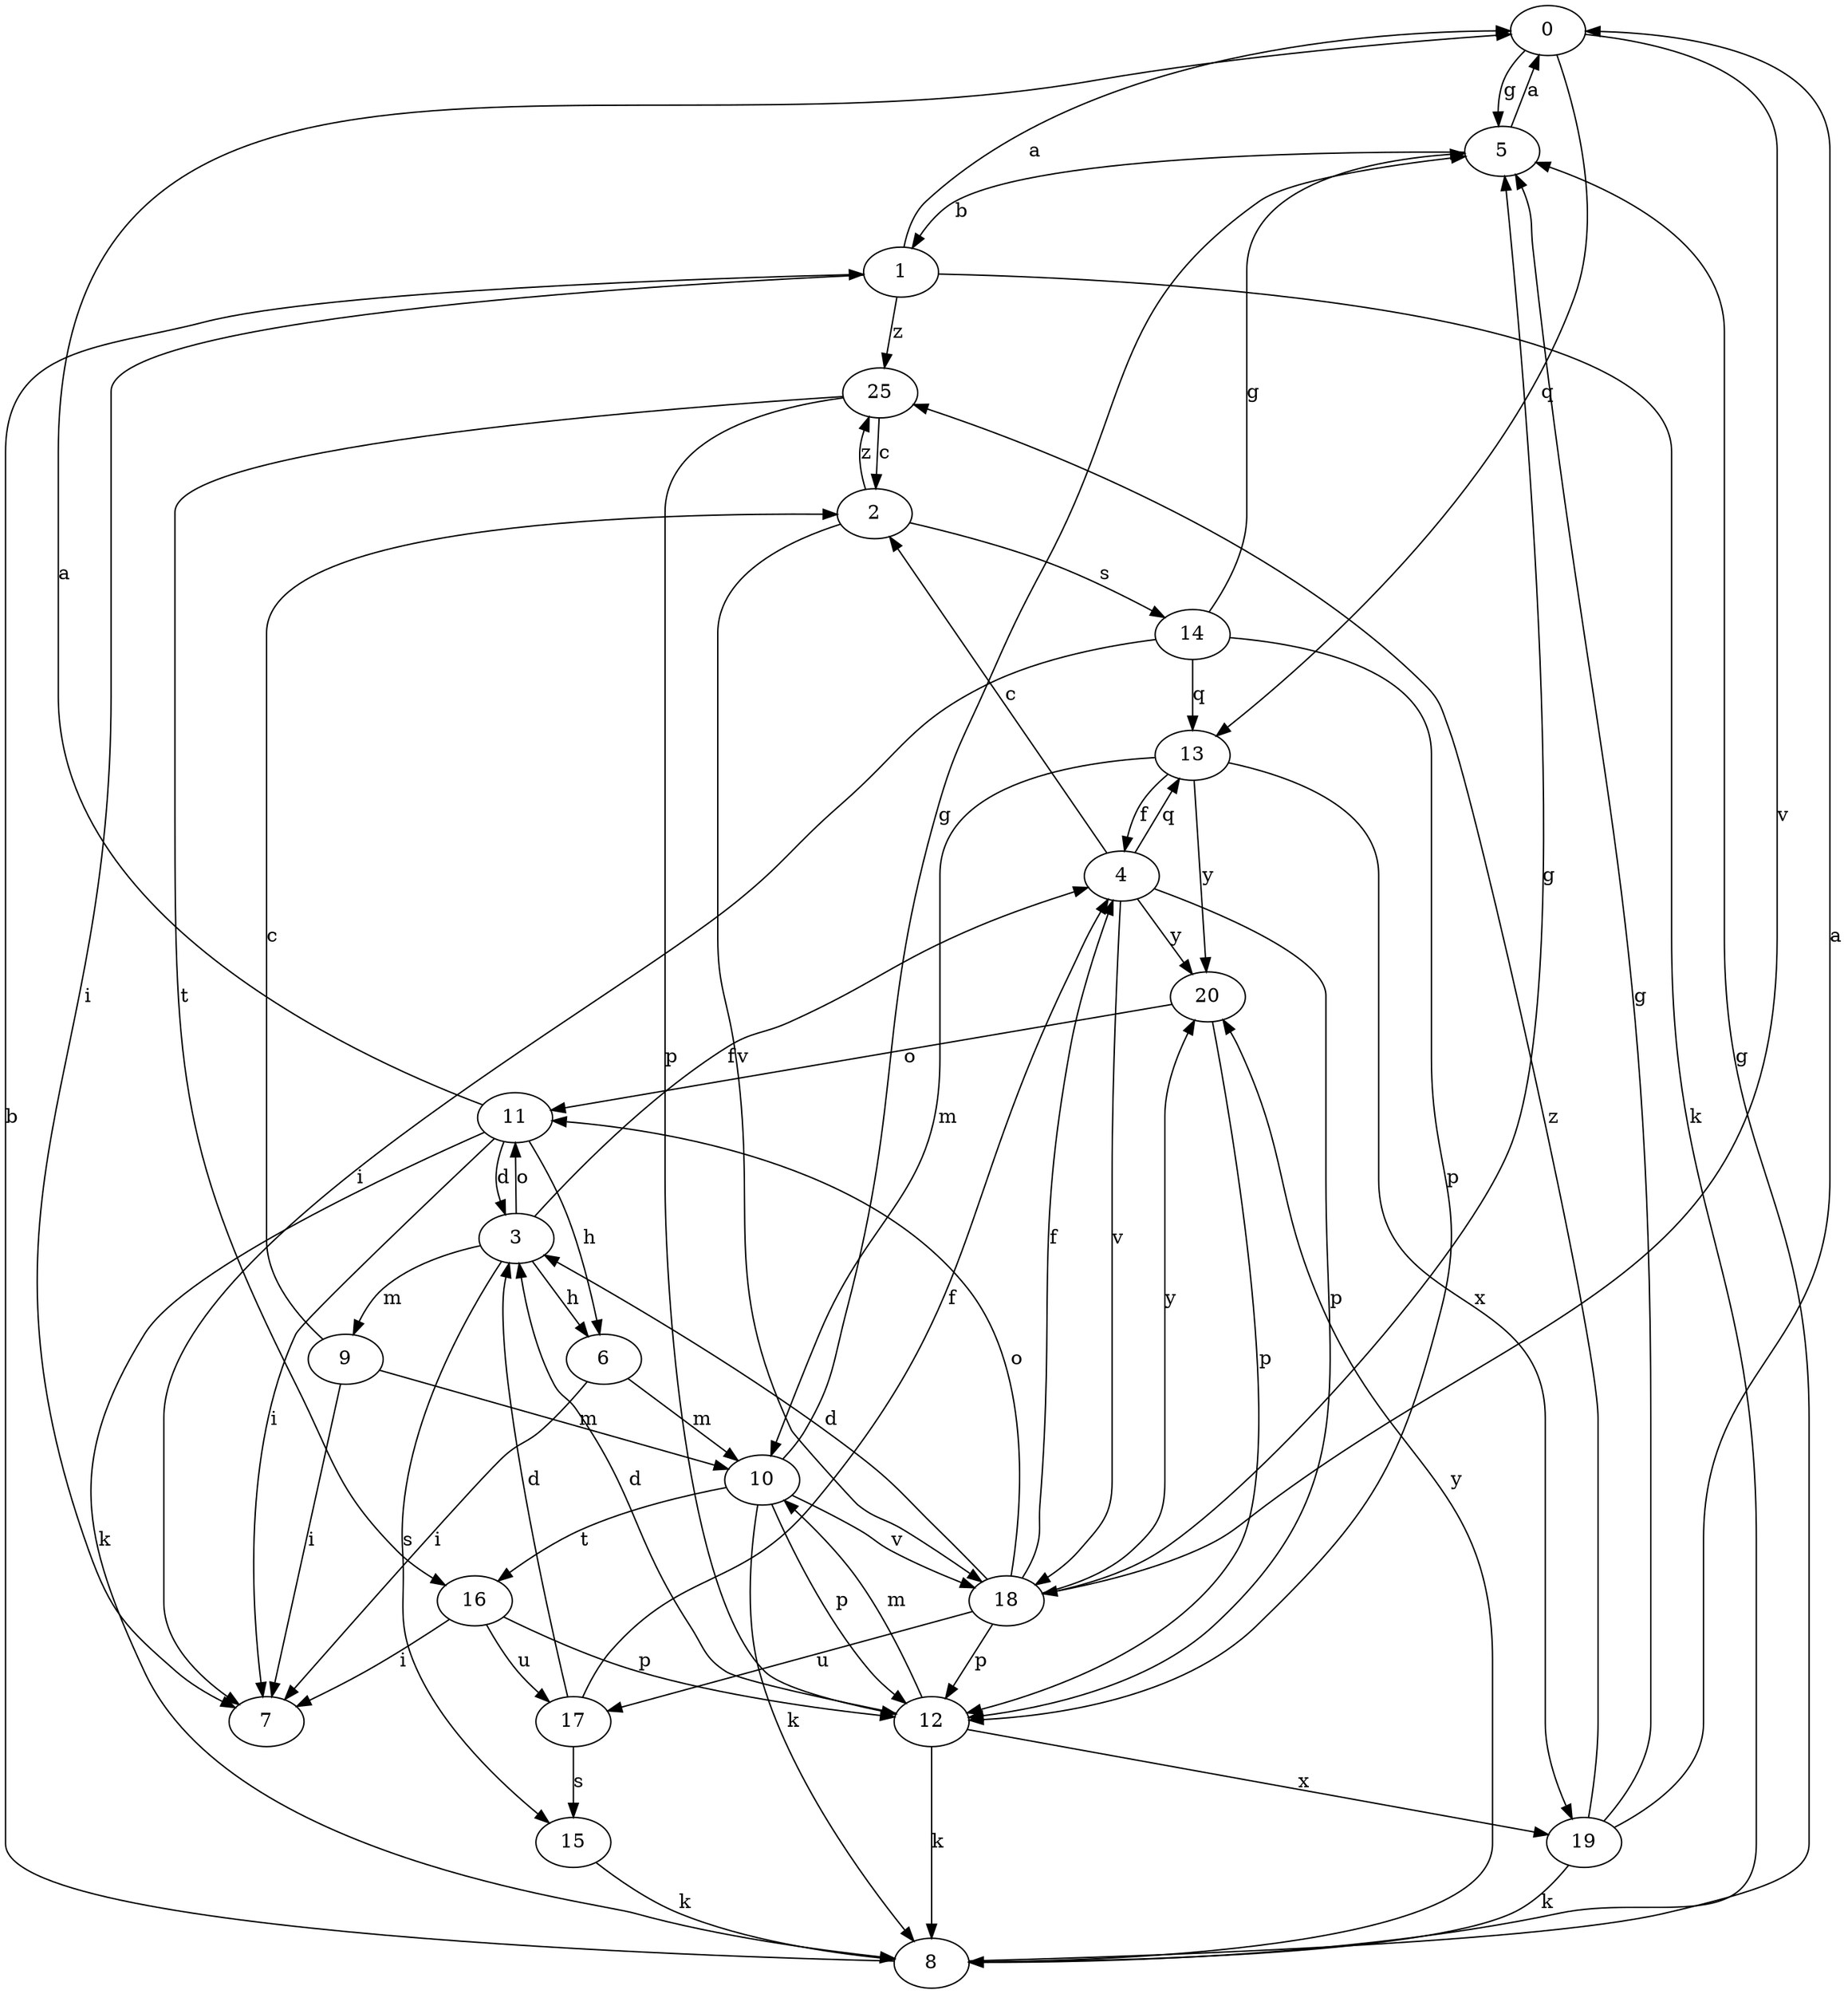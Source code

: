 strict digraph  {
0;
1;
2;
3;
4;
5;
6;
7;
8;
9;
10;
11;
12;
13;
14;
15;
16;
17;
18;
19;
20;
25;
0 -> 5  [label=g];
0 -> 13  [label=q];
0 -> 18  [label=v];
1 -> 0  [label=a];
1 -> 7  [label=i];
1 -> 8  [label=k];
1 -> 25  [label=z];
2 -> 14  [label=s];
2 -> 18  [label=v];
2 -> 25  [label=z];
3 -> 4  [label=f];
3 -> 6  [label=h];
3 -> 9  [label=m];
3 -> 11  [label=o];
3 -> 15  [label=s];
4 -> 2  [label=c];
4 -> 12  [label=p];
4 -> 13  [label=q];
4 -> 18  [label=v];
4 -> 20  [label=y];
5 -> 0  [label=a];
5 -> 1  [label=b];
6 -> 7  [label=i];
6 -> 10  [label=m];
8 -> 1  [label=b];
8 -> 5  [label=g];
8 -> 20  [label=y];
9 -> 2  [label=c];
9 -> 7  [label=i];
9 -> 10  [label=m];
10 -> 5  [label=g];
10 -> 8  [label=k];
10 -> 12  [label=p];
10 -> 16  [label=t];
10 -> 18  [label=v];
11 -> 0  [label=a];
11 -> 3  [label=d];
11 -> 6  [label=h];
11 -> 7  [label=i];
11 -> 8  [label=k];
12 -> 3  [label=d];
12 -> 8  [label=k];
12 -> 10  [label=m];
12 -> 19  [label=x];
13 -> 4  [label=f];
13 -> 10  [label=m];
13 -> 19  [label=x];
13 -> 20  [label=y];
14 -> 5  [label=g];
14 -> 7  [label=i];
14 -> 12  [label=p];
14 -> 13  [label=q];
15 -> 8  [label=k];
16 -> 7  [label=i];
16 -> 12  [label=p];
16 -> 17  [label=u];
17 -> 3  [label=d];
17 -> 4  [label=f];
17 -> 15  [label=s];
18 -> 3  [label=d];
18 -> 4  [label=f];
18 -> 5  [label=g];
18 -> 11  [label=o];
18 -> 12  [label=p];
18 -> 17  [label=u];
18 -> 20  [label=y];
19 -> 0  [label=a];
19 -> 5  [label=g];
19 -> 8  [label=k];
19 -> 25  [label=z];
20 -> 11  [label=o];
20 -> 12  [label=p];
25 -> 2  [label=c];
25 -> 12  [label=p];
25 -> 16  [label=t];
}
